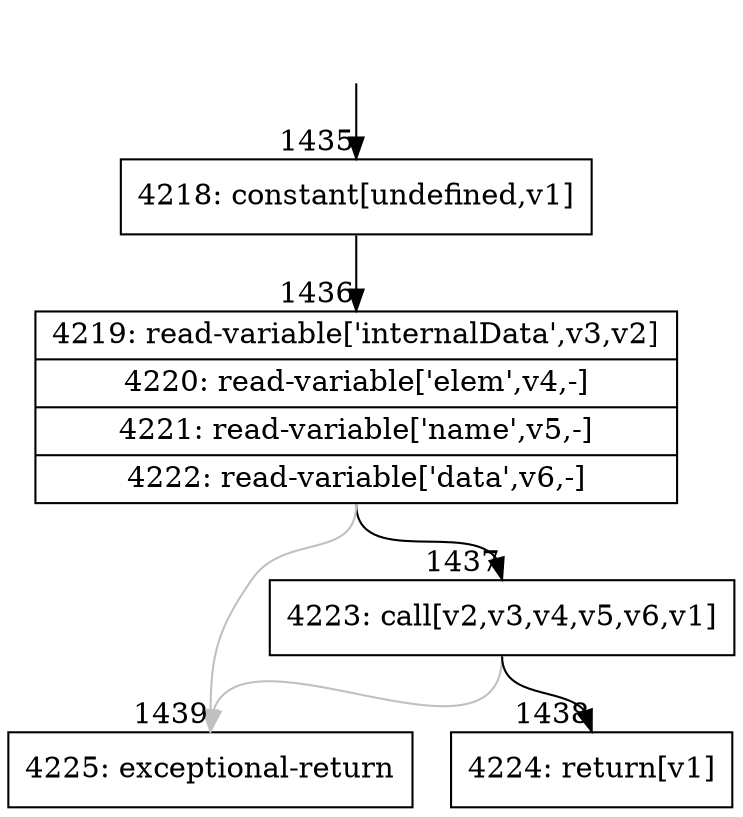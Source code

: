 digraph {
rankdir="TD"
BB_entry95[shape=none,label=""];
BB_entry95 -> BB1435 [tailport=s, headport=n, headlabel="    1435"]
BB1435 [shape=record label="{4218: constant[undefined,v1]}" ] 
BB1435 -> BB1436 [tailport=s, headport=n, headlabel="      1436"]
BB1436 [shape=record label="{4219: read-variable['internalData',v3,v2]|4220: read-variable['elem',v4,-]|4221: read-variable['name',v5,-]|4222: read-variable['data',v6,-]}" ] 
BB1436 -> BB1437 [tailport=s, headport=n, headlabel="      1437"]
BB1436 -> BB1439 [tailport=s, headport=n, color=gray, headlabel="      1439"]
BB1437 [shape=record label="{4223: call[v2,v3,v4,v5,v6,v1]}" ] 
BB1437 -> BB1438 [tailport=s, headport=n, headlabel="      1438"]
BB1437 -> BB1439 [tailport=s, headport=n, color=gray]
BB1438 [shape=record label="{4224: return[v1]}" ] 
BB1439 [shape=record label="{4225: exceptional-return}" ] 
}
